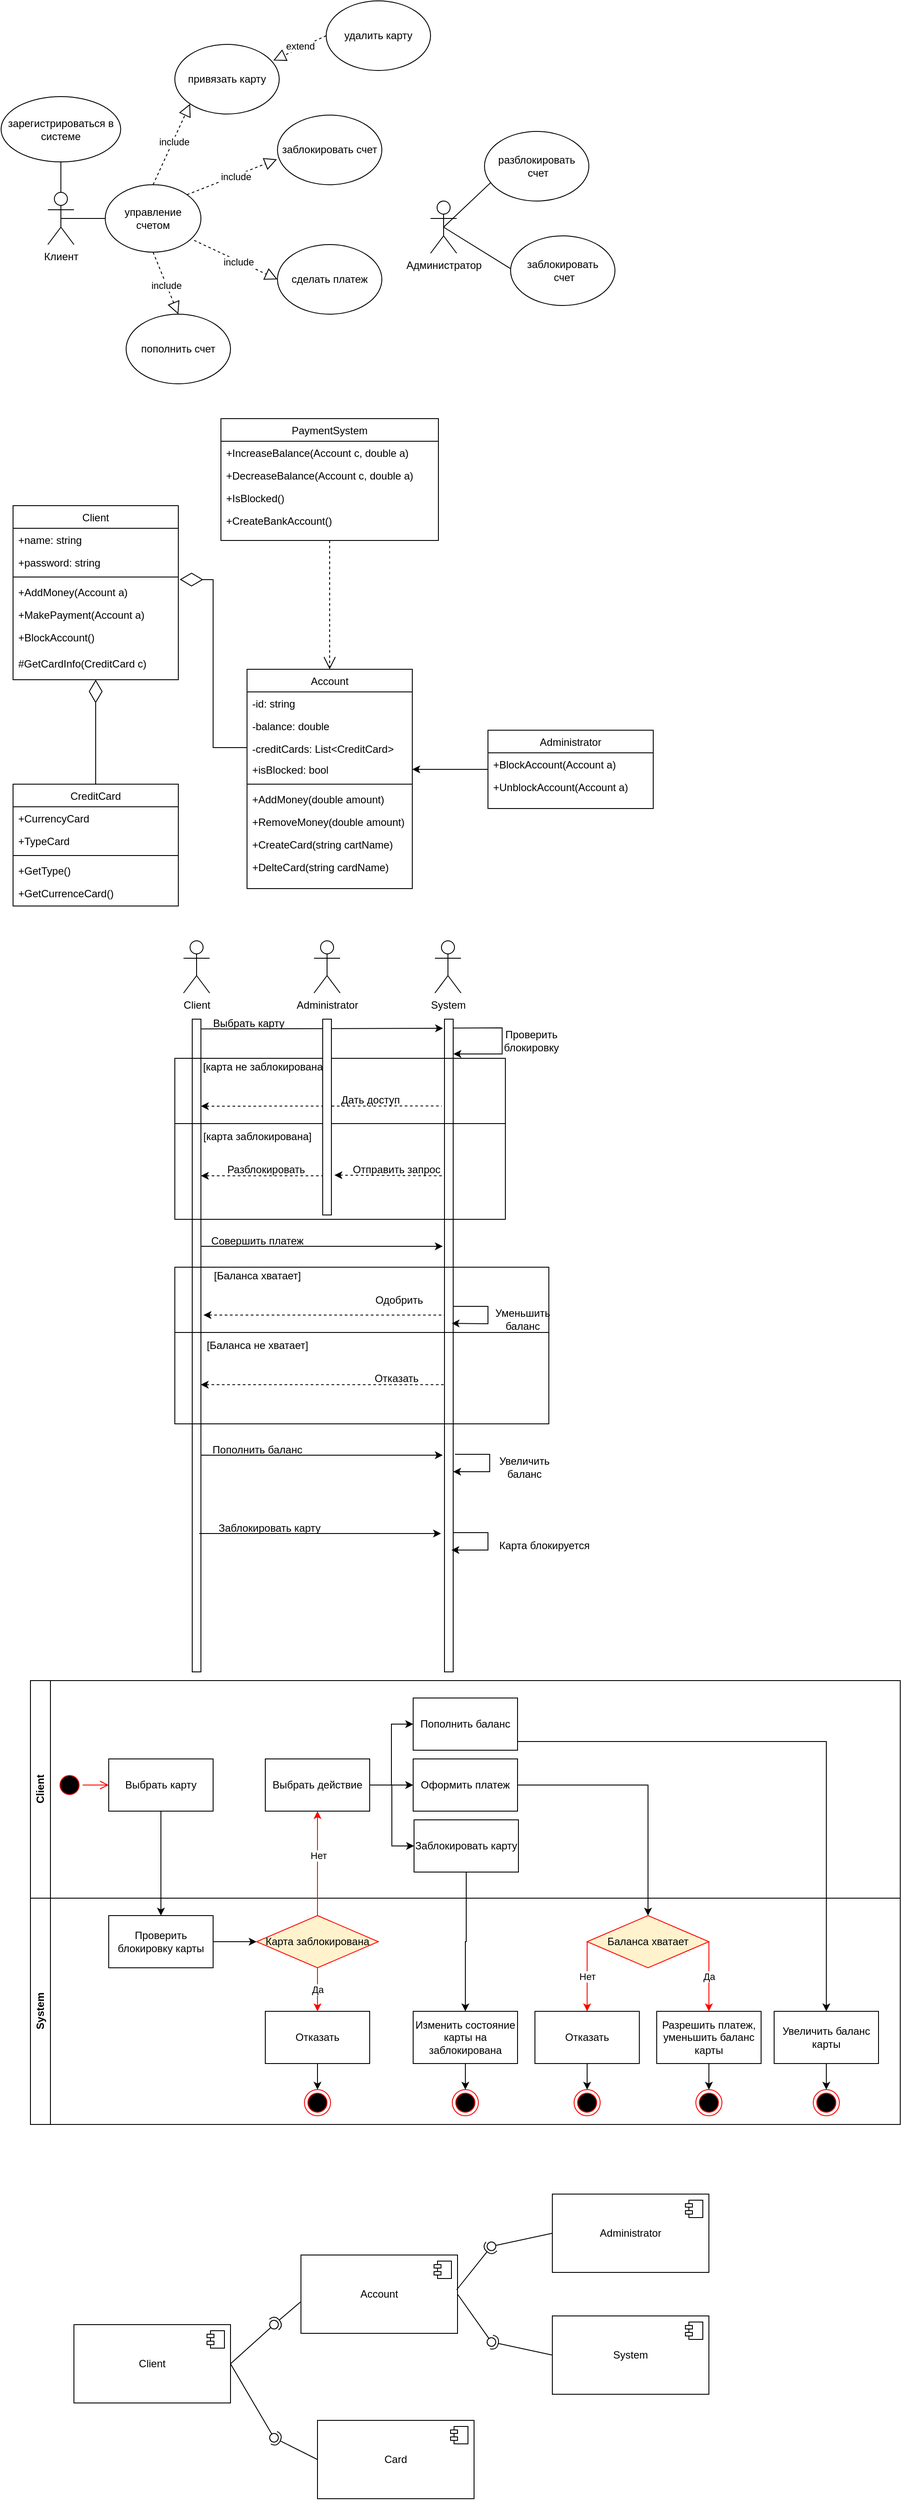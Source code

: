 <mxfile version="25.0.2">
  <diagram name="Страница 1" id="ABzwerI71XnaUUXjoN9Y">
    <mxGraphModel dx="1593" dy="938" grid="1" gridSize="10" guides="1" tooltips="1" connect="1" arrows="1" fold="1" page="1" pageScale="1" pageWidth="827" pageHeight="1169" math="0" shadow="0">
      <root>
        <mxCell id="0" />
        <mxCell id="1" parent="0" />
        <mxCell id="GpYa1Dm-OQPfosF5BOAB-1" value="Клиент" style="shape=umlActor;verticalLabelPosition=bottom;verticalAlign=top;html=1;outlineConnect=0;" parent="1" vertex="1">
          <mxGeometry x="90" y="250" width="30" height="60" as="geometry" />
        </mxCell>
        <mxCell id="GpYa1Dm-OQPfosF5BOAB-2" value="Администратор" style="shape=umlActor;verticalLabelPosition=bottom;verticalAlign=top;html=1;outlineConnect=0;" parent="1" vertex="1">
          <mxGeometry x="530" y="260" width="30" height="60" as="geometry" />
        </mxCell>
        <mxCell id="GpYa1Dm-OQPfosF5BOAB-3" value="" style="endArrow=none;html=1;rounded=0;exitX=0.5;exitY=0.5;exitDx=0;exitDy=0;exitPerimeter=0;" parent="1" source="GpYa1Dm-OQPfosF5BOAB-1" target="GpYa1Dm-OQPfosF5BOAB-4" edge="1">
          <mxGeometry width="50" height="50" relative="1" as="geometry">
            <mxPoint x="340" y="310" as="sourcePoint" />
            <mxPoint x="180" y="280" as="targetPoint" />
          </mxGeometry>
        </mxCell>
        <mxCell id="GpYa1Dm-OQPfosF5BOAB-4" value="управление &lt;br&gt;счетом" style="ellipse;whiteSpace=wrap;html=1;" parent="1" vertex="1">
          <mxGeometry x="156" y="241.25" width="110" height="77.5" as="geometry" />
        </mxCell>
        <mxCell id="GpYa1Dm-OQPfosF5BOAB-5" value="зарегистрироваться в системе" style="ellipse;whiteSpace=wrap;html=1;" parent="1" vertex="1">
          <mxGeometry x="36.25" y="140" width="137.5" height="75" as="geometry" />
        </mxCell>
        <mxCell id="GpYa1Dm-OQPfosF5BOAB-7" value="" style="endArrow=none;html=1;rounded=0;entryX=0.5;entryY=1;entryDx=0;entryDy=0;" parent="1" source="GpYa1Dm-OQPfosF5BOAB-1" target="GpYa1Dm-OQPfosF5BOAB-5" edge="1">
          <mxGeometry width="50" height="50" relative="1" as="geometry">
            <mxPoint x="340" y="310" as="sourcePoint" />
            <mxPoint x="390" y="260" as="targetPoint" />
          </mxGeometry>
        </mxCell>
        <mxCell id="GpYa1Dm-OQPfosF5BOAB-8" value="заблокировать счет" style="ellipse;whiteSpace=wrap;html=1;" parent="1" vertex="1">
          <mxGeometry x="354" y="161.25" width="120" height="80" as="geometry" />
        </mxCell>
        <mxCell id="GpYa1Dm-OQPfosF5BOAB-9" value="сделать платеж" style="ellipse;whiteSpace=wrap;html=1;" parent="1" vertex="1">
          <mxGeometry x="354" y="310" width="120" height="80" as="geometry" />
        </mxCell>
        <mxCell id="GpYa1Dm-OQPfosF5BOAB-10" value="пополнить счет" style="ellipse;whiteSpace=wrap;html=1;" parent="1" vertex="1">
          <mxGeometry x="180" y="390" width="120" height="80" as="geometry" />
        </mxCell>
        <mxCell id="GpYa1Dm-OQPfosF5BOAB-12" value="привязать карту" style="ellipse;whiteSpace=wrap;html=1;" parent="1" vertex="1">
          <mxGeometry x="236" y="80" width="120" height="80" as="geometry" />
        </mxCell>
        <mxCell id="GpYa1Dm-OQPfosF5BOAB-14" value="разблокировать&lt;br&gt;&amp;nbsp;счет" style="ellipse;whiteSpace=wrap;html=1;" parent="1" vertex="1">
          <mxGeometry x="592" y="180" width="120" height="80" as="geometry" />
        </mxCell>
        <mxCell id="GpYa1Dm-OQPfosF5BOAB-19" value="" style="endArrow=block;dashed=1;endFill=0;endSize=12;html=1;rounded=0;entryX=0.5;entryY=0;entryDx=0;entryDy=0;exitX=0.5;exitY=1;exitDx=0;exitDy=0;" parent="1" source="GpYa1Dm-OQPfosF5BOAB-4" target="GpYa1Dm-OQPfosF5BOAB-10" edge="1">
          <mxGeometry width="160" relative="1" as="geometry">
            <mxPoint x="150" y="430" as="sourcePoint" />
            <mxPoint x="255" y="432" as="targetPoint" />
          </mxGeometry>
        </mxCell>
        <mxCell id="GpYa1Dm-OQPfosF5BOAB-21" value="include" style="edgeLabel;html=1;align=center;verticalAlign=middle;resizable=0;points=[];" parent="GpYa1Dm-OQPfosF5BOAB-19" vertex="1" connectable="0">
          <mxGeometry x="0.067" y="-1" relative="1" as="geometry">
            <mxPoint as="offset" />
          </mxGeometry>
        </mxCell>
        <mxCell id="GpYa1Dm-OQPfosF5BOAB-22" value="" style="endArrow=block;dashed=1;endFill=0;endSize=12;html=1;rounded=0;entryX=0;entryY=1;entryDx=0;entryDy=0;exitX=0.5;exitY=0;exitDx=0;exitDy=0;" parent="1" source="GpYa1Dm-OQPfosF5BOAB-4" target="GpYa1Dm-OQPfosF5BOAB-12" edge="1">
          <mxGeometry width="160" relative="1" as="geometry">
            <mxPoint x="221" y="329" as="sourcePoint" />
            <mxPoint x="250" y="400" as="targetPoint" />
          </mxGeometry>
        </mxCell>
        <mxCell id="GpYa1Dm-OQPfosF5BOAB-23" value="include" style="edgeLabel;html=1;align=center;verticalAlign=middle;resizable=0;points=[];" parent="GpYa1Dm-OQPfosF5BOAB-22" vertex="1" connectable="0">
          <mxGeometry x="0.067" y="-1" relative="1" as="geometry">
            <mxPoint as="offset" />
          </mxGeometry>
        </mxCell>
        <mxCell id="GpYa1Dm-OQPfosF5BOAB-24" value="" style="endArrow=block;dashed=1;endFill=0;endSize=12;html=1;rounded=0;entryX=-0.005;entryY=0.635;entryDx=0;entryDy=0;exitX=1;exitY=0;exitDx=0;exitDy=0;entryPerimeter=0;" parent="1" source="GpYa1Dm-OQPfosF5BOAB-4" target="GpYa1Dm-OQPfosF5BOAB-8" edge="1">
          <mxGeometry width="160" relative="1" as="geometry">
            <mxPoint x="231" y="339" as="sourcePoint" />
            <mxPoint x="260" y="410" as="targetPoint" />
          </mxGeometry>
        </mxCell>
        <mxCell id="GpYa1Dm-OQPfosF5BOAB-25" value="include" style="edgeLabel;html=1;align=center;verticalAlign=middle;resizable=0;points=[];" parent="GpYa1Dm-OQPfosF5BOAB-24" vertex="1" connectable="0">
          <mxGeometry x="0.067" y="-1" relative="1" as="geometry">
            <mxPoint as="offset" />
          </mxGeometry>
        </mxCell>
        <mxCell id="GpYa1Dm-OQPfosF5BOAB-26" value="" style="endArrow=block;dashed=1;endFill=0;endSize=12;html=1;rounded=0;entryX=0;entryY=0.5;entryDx=0;entryDy=0;exitX=0.929;exitY=0.825;exitDx=0;exitDy=0;exitPerimeter=0;" parent="1" source="GpYa1Dm-OQPfosF5BOAB-4" target="GpYa1Dm-OQPfosF5BOAB-9" edge="1">
          <mxGeometry width="160" relative="1" as="geometry">
            <mxPoint x="241" y="349" as="sourcePoint" />
            <mxPoint x="270" y="420" as="targetPoint" />
          </mxGeometry>
        </mxCell>
        <mxCell id="GpYa1Dm-OQPfosF5BOAB-27" value="include" style="edgeLabel;html=1;align=center;verticalAlign=middle;resizable=0;points=[];" parent="GpYa1Dm-OQPfosF5BOAB-26" vertex="1" connectable="0">
          <mxGeometry x="0.067" y="-1" relative="1" as="geometry">
            <mxPoint as="offset" />
          </mxGeometry>
        </mxCell>
        <mxCell id="GpYa1Dm-OQPfosF5BOAB-34" value="" style="endArrow=none;html=1;rounded=0;entryX=0.5;entryY=0.5;entryDx=0;entryDy=0;entryPerimeter=0;exitX=0.062;exitY=0.732;exitDx=0;exitDy=0;exitPerimeter=0;" parent="1" source="GpYa1Dm-OQPfosF5BOAB-14" target="GpYa1Dm-OQPfosF5BOAB-2" edge="1">
          <mxGeometry width="50" height="50" relative="1" as="geometry">
            <mxPoint x="500" y="230" as="sourcePoint" />
            <mxPoint x="-5" y="285" as="targetPoint" />
          </mxGeometry>
        </mxCell>
        <mxCell id="GpYa1Dm-OQPfosF5BOAB-35" value="Client" style="swimlane;fontStyle=0;align=center;verticalAlign=top;childLayout=stackLayout;horizontal=1;startSize=26;horizontalStack=0;resizeParent=1;resizeLast=0;collapsible=1;marginBottom=0;rounded=0;shadow=0;strokeWidth=1;" parent="1" vertex="1">
          <mxGeometry x="50" y="610" width="190" height="200" as="geometry">
            <mxRectangle x="340" y="380" width="170" height="26" as="alternateBounds" />
          </mxGeometry>
        </mxCell>
        <mxCell id="GpYa1Dm-OQPfosF5BOAB-36" value="+name: string" style="text;align=left;verticalAlign=top;spacingLeft=4;spacingRight=4;overflow=hidden;rotatable=0;points=[[0,0.5],[1,0.5]];portConstraint=eastwest;" parent="GpYa1Dm-OQPfosF5BOAB-35" vertex="1">
          <mxGeometry y="26" width="190" height="26" as="geometry" />
        </mxCell>
        <mxCell id="GpYa1Dm-OQPfosF5BOAB-38" value="+password: string" style="text;align=left;verticalAlign=top;spacingLeft=4;spacingRight=4;overflow=hidden;rotatable=0;points=[[0,0.5],[1,0.5]];portConstraint=eastwest;" parent="GpYa1Dm-OQPfosF5BOAB-35" vertex="1">
          <mxGeometry y="52" width="190" height="26" as="geometry" />
        </mxCell>
        <mxCell id="GpYa1Dm-OQPfosF5BOAB-42" value="" style="line;html=1;strokeWidth=1;align=left;verticalAlign=middle;spacingTop=-1;spacingLeft=3;spacingRight=3;rotatable=0;labelPosition=right;points=[];portConstraint=eastwest;" parent="GpYa1Dm-OQPfosF5BOAB-35" vertex="1">
          <mxGeometry y="78" width="190" height="8" as="geometry" />
        </mxCell>
        <mxCell id="GpYa1Dm-OQPfosF5BOAB-43" value="+AddMoney(Account a)" style="text;align=left;verticalAlign=top;spacingLeft=4;spacingRight=4;overflow=hidden;rotatable=0;points=[[0,0.5],[1,0.5]];portConstraint=eastwest;" parent="GpYa1Dm-OQPfosF5BOAB-35" vertex="1">
          <mxGeometry y="86" width="190" height="26" as="geometry" />
        </mxCell>
        <mxCell id="GpYa1Dm-OQPfosF5BOAB-44" value="+MakePayment(Account a)&#xa;" style="text;align=left;verticalAlign=top;spacingLeft=4;spacingRight=4;overflow=hidden;rotatable=0;points=[[0,0.5],[1,0.5]];portConstraint=eastwest;" parent="GpYa1Dm-OQPfosF5BOAB-35" vertex="1">
          <mxGeometry y="112" width="190" height="26" as="geometry" />
        </mxCell>
        <mxCell id="GpYa1Dm-OQPfosF5BOAB-69" value="+BlockAccount()" style="text;align=left;verticalAlign=top;spacingLeft=4;spacingRight=4;overflow=hidden;rotatable=0;points=[[0,0.5],[1,0.5]];portConstraint=eastwest;" parent="GpYa1Dm-OQPfosF5BOAB-35" vertex="1">
          <mxGeometry y="138" width="190" height="30" as="geometry" />
        </mxCell>
        <mxCell id="GpYa1Dm-OQPfosF5BOAB-89" value="#GetCardInfo(CreditCard c)" style="text;align=left;verticalAlign=top;spacingLeft=4;spacingRight=4;overflow=hidden;rotatable=0;points=[[0,0.5],[1,0.5]];portConstraint=eastwest;" parent="GpYa1Dm-OQPfosF5BOAB-35" vertex="1">
          <mxGeometry y="168" width="190" height="30" as="geometry" />
        </mxCell>
        <mxCell id="GpYa1Dm-OQPfosF5BOAB-47" value="удалить карту" style="ellipse;whiteSpace=wrap;html=1;" parent="1" vertex="1">
          <mxGeometry x="410" y="30" width="120" height="80" as="geometry" />
        </mxCell>
        <mxCell id="GpYa1Dm-OQPfosF5BOAB-48" value="" style="endArrow=block;dashed=1;endFill=0;endSize=12;html=1;rounded=0;entryX=0.944;entryY=0.232;entryDx=0;entryDy=0;exitX=0;exitY=0.5;exitDx=0;exitDy=0;entryPerimeter=0;" parent="1" source="GpYa1Dm-OQPfosF5BOAB-47" target="GpYa1Dm-OQPfosF5BOAB-12" edge="1">
          <mxGeometry width="160" relative="1" as="geometry">
            <mxPoint x="356" y="110" as="sourcePoint" />
            <mxPoint x="399" y="17" as="targetPoint" />
          </mxGeometry>
        </mxCell>
        <mxCell id="GpYa1Dm-OQPfosF5BOAB-51" value="extend" style="edgeLabel;html=1;align=center;verticalAlign=middle;resizable=0;points=[];" parent="GpYa1Dm-OQPfosF5BOAB-48" vertex="1" connectable="0">
          <mxGeometry x="-0.031" y="-2" relative="1" as="geometry">
            <mxPoint as="offset" />
          </mxGeometry>
        </mxCell>
        <mxCell id="GpYa1Dm-OQPfosF5BOAB-52" value="Account" style="swimlane;fontStyle=0;align=center;verticalAlign=top;childLayout=stackLayout;horizontal=1;startSize=26;horizontalStack=0;resizeParent=1;resizeLast=0;collapsible=1;marginBottom=0;rounded=0;shadow=0;strokeWidth=1;" parent="1" vertex="1">
          <mxGeometry x="319" y="798" width="190" height="252" as="geometry">
            <mxRectangle x="340" y="380" width="170" height="26" as="alternateBounds" />
          </mxGeometry>
        </mxCell>
        <mxCell id="GpYa1Dm-OQPfosF5BOAB-53" value="-id: string" style="text;align=left;verticalAlign=top;spacingLeft=4;spacingRight=4;overflow=hidden;rotatable=0;points=[[0,0.5],[1,0.5]];portConstraint=eastwest;" parent="GpYa1Dm-OQPfosF5BOAB-52" vertex="1">
          <mxGeometry y="26" width="190" height="26" as="geometry" />
        </mxCell>
        <mxCell id="GpYa1Dm-OQPfosF5BOAB-54" value="-balance: double" style="text;align=left;verticalAlign=top;spacingLeft=4;spacingRight=4;overflow=hidden;rotatable=0;points=[[0,0.5],[1,0.5]];portConstraint=eastwest;" parent="GpYa1Dm-OQPfosF5BOAB-52" vertex="1">
          <mxGeometry y="52" width="190" height="26" as="geometry" />
        </mxCell>
        <mxCell id="GpYa1Dm-OQPfosF5BOAB-55" value="-creditCards: List&lt;CreditCard&gt;" style="text;align=left;verticalAlign=top;spacingLeft=4;spacingRight=4;overflow=hidden;rotatable=0;points=[[0,0.5],[1,0.5]];portConstraint=eastwest;" parent="GpYa1Dm-OQPfosF5BOAB-52" vertex="1">
          <mxGeometry y="78" width="190" height="24" as="geometry" />
        </mxCell>
        <mxCell id="GpYa1Dm-OQPfosF5BOAB-59" value="+isBlocked: bool" style="text;align=left;verticalAlign=top;spacingLeft=4;spacingRight=4;overflow=hidden;rotatable=0;points=[[0,0.5],[1,0.5]];portConstraint=eastwest;" parent="GpYa1Dm-OQPfosF5BOAB-52" vertex="1">
          <mxGeometry y="102" width="190" height="26" as="geometry" />
        </mxCell>
        <mxCell id="GpYa1Dm-OQPfosF5BOAB-57" value="" style="line;html=1;strokeWidth=1;align=left;verticalAlign=middle;spacingTop=-1;spacingLeft=3;spacingRight=3;rotatable=0;labelPosition=right;points=[];portConstraint=eastwest;" parent="GpYa1Dm-OQPfosF5BOAB-52" vertex="1">
          <mxGeometry y="128" width="190" height="8" as="geometry" />
        </mxCell>
        <mxCell id="GpYa1Dm-OQPfosF5BOAB-58" value="+AddMoney(double amount)" style="text;align=left;verticalAlign=top;spacingLeft=4;spacingRight=4;overflow=hidden;rotatable=0;points=[[0,0.5],[1,0.5]];portConstraint=eastwest;" parent="GpYa1Dm-OQPfosF5BOAB-52" vertex="1">
          <mxGeometry y="136" width="190" height="26" as="geometry" />
        </mxCell>
        <mxCell id="GpYa1Dm-OQPfosF5BOAB-101" value="+RemoveMoney(double amount)" style="text;align=left;verticalAlign=top;spacingLeft=4;spacingRight=4;overflow=hidden;rotatable=0;points=[[0,0.5],[1,0.5]];portConstraint=eastwest;" parent="GpYa1Dm-OQPfosF5BOAB-52" vertex="1">
          <mxGeometry y="162" width="190" height="26" as="geometry" />
        </mxCell>
        <mxCell id="3voVqTUHtJLVgKy1F_DA-4" value="+CreateCard(string cartName)" style="text;align=left;verticalAlign=top;spacingLeft=4;spacingRight=4;overflow=hidden;rotatable=0;points=[[0,0.5],[1,0.5]];portConstraint=eastwest;" parent="GpYa1Dm-OQPfosF5BOAB-52" vertex="1">
          <mxGeometry y="188" width="190" height="26" as="geometry" />
        </mxCell>
        <mxCell id="3voVqTUHtJLVgKy1F_DA-7" value="+DelteCard(string cardName)" style="text;align=left;verticalAlign=top;spacingLeft=4;spacingRight=4;overflow=hidden;rotatable=0;points=[[0,0.5],[1,0.5]];portConstraint=eastwest;" parent="GpYa1Dm-OQPfosF5BOAB-52" vertex="1">
          <mxGeometry y="214" width="190" height="26" as="geometry" />
        </mxCell>
        <mxCell id="GpYa1Dm-OQPfosF5BOAB-100" value="" style="edgeStyle=orthogonalEdgeStyle;rounded=0;orthogonalLoop=1;jettySize=auto;html=1;entryX=1;entryY=0.5;entryDx=0;entryDy=0;" parent="1" source="GpYa1Dm-OQPfosF5BOAB-61" target="GpYa1Dm-OQPfosF5BOAB-59" edge="1">
          <mxGeometry relative="1" as="geometry">
            <mxPoint x="415" y="775.0" as="targetPoint" />
          </mxGeometry>
        </mxCell>
        <mxCell id="GpYa1Dm-OQPfosF5BOAB-61" value="Administrator" style="swimlane;fontStyle=0;align=center;verticalAlign=top;childLayout=stackLayout;horizontal=1;startSize=26;horizontalStack=0;resizeParent=1;resizeLast=0;collapsible=1;marginBottom=0;rounded=0;shadow=0;strokeWidth=1;" parent="1" vertex="1">
          <mxGeometry x="596" y="868" width="190" height="90" as="geometry">
            <mxRectangle x="340" y="380" width="170" height="26" as="alternateBounds" />
          </mxGeometry>
        </mxCell>
        <mxCell id="GpYa1Dm-OQPfosF5BOAB-62" value="+BlockAccount(Account a)" style="text;align=left;verticalAlign=top;spacingLeft=4;spacingRight=4;overflow=hidden;rotatable=0;points=[[0,0.5],[1,0.5]];portConstraint=eastwest;" parent="GpYa1Dm-OQPfosF5BOAB-61" vertex="1">
          <mxGeometry y="26" width="190" height="26" as="geometry" />
        </mxCell>
        <mxCell id="GpYa1Dm-OQPfosF5BOAB-68" value="+UnblockAccount(Account a)" style="text;align=left;verticalAlign=top;spacingLeft=4;spacingRight=4;overflow=hidden;rotatable=0;points=[[0,0.5],[1,0.5]];portConstraint=eastwest;" parent="GpYa1Dm-OQPfosF5BOAB-61" vertex="1">
          <mxGeometry y="52" width="190" height="26" as="geometry" />
        </mxCell>
        <mxCell id="GpYa1Dm-OQPfosF5BOAB-79" value="CreditCard" style="swimlane;fontStyle=0;align=center;verticalAlign=top;childLayout=stackLayout;horizontal=1;startSize=26;horizontalStack=0;resizeParent=1;resizeLast=0;collapsible=1;marginBottom=0;rounded=0;shadow=0;strokeWidth=1;" parent="1" vertex="1">
          <mxGeometry x="50" y="930" width="190" height="140" as="geometry">
            <mxRectangle x="340" y="380" width="170" height="26" as="alternateBounds" />
          </mxGeometry>
        </mxCell>
        <mxCell id="GpYa1Dm-OQPfosF5BOAB-80" value="+CurrencyCard" style="text;align=left;verticalAlign=top;spacingLeft=4;spacingRight=4;overflow=hidden;rotatable=0;points=[[0,0.5],[1,0.5]];portConstraint=eastwest;" parent="GpYa1Dm-OQPfosF5BOAB-79" vertex="1">
          <mxGeometry y="26" width="190" height="26" as="geometry" />
        </mxCell>
        <mxCell id="GpYa1Dm-OQPfosF5BOAB-81" value="+TypeCard" style="text;align=left;verticalAlign=top;spacingLeft=4;spacingRight=4;overflow=hidden;rotatable=0;points=[[0,0.5],[1,0.5]];portConstraint=eastwest;" parent="GpYa1Dm-OQPfosF5BOAB-79" vertex="1">
          <mxGeometry y="52" width="190" height="26" as="geometry" />
        </mxCell>
        <mxCell id="3voVqTUHtJLVgKy1F_DA-3" value="" style="line;html=1;strokeWidth=1;align=left;verticalAlign=middle;spacingTop=-1;spacingLeft=3;spacingRight=3;rotatable=0;labelPosition=right;points=[];portConstraint=eastwest;" parent="GpYa1Dm-OQPfosF5BOAB-79" vertex="1">
          <mxGeometry y="78" width="190" height="8" as="geometry" />
        </mxCell>
        <mxCell id="GpYa1Dm-OQPfosF5BOAB-45" value="+GetType()" style="text;align=left;verticalAlign=top;spacingLeft=4;spacingRight=4;overflow=hidden;rotatable=0;points=[[0,0.5],[1,0.5]];portConstraint=eastwest;" parent="GpYa1Dm-OQPfosF5BOAB-79" vertex="1">
          <mxGeometry y="86" width="190" height="26" as="geometry" />
        </mxCell>
        <mxCell id="3voVqTUHtJLVgKy1F_DA-2" value="+GetCurrenceCard()" style="text;align=left;verticalAlign=top;spacingLeft=4;spacingRight=4;overflow=hidden;rotatable=0;points=[[0,0.5],[1,0.5]];portConstraint=eastwest;" parent="GpYa1Dm-OQPfosF5BOAB-79" vertex="1">
          <mxGeometry y="112" width="190" height="26" as="geometry" />
        </mxCell>
        <mxCell id="GpYa1Dm-OQPfosF5BOAB-90" value="PaymentSystem" style="swimlane;fontStyle=0;align=center;verticalAlign=top;childLayout=stackLayout;horizontal=1;startSize=26;horizontalStack=0;resizeParent=1;resizeLast=0;collapsible=1;marginBottom=0;rounded=0;shadow=0;strokeWidth=1;" parent="1" vertex="1">
          <mxGeometry x="289" y="510" width="250" height="140" as="geometry">
            <mxRectangle x="340" y="380" width="170" height="26" as="alternateBounds" />
          </mxGeometry>
        </mxCell>
        <mxCell id="GpYa1Dm-OQPfosF5BOAB-91" value="+IncreaseBalance(Account c, double a)" style="text;align=left;verticalAlign=top;spacingLeft=4;spacingRight=4;overflow=hidden;rotatable=0;points=[[0,0.5],[1,0.5]];portConstraint=eastwest;" parent="GpYa1Dm-OQPfosF5BOAB-90" vertex="1">
          <mxGeometry y="26" width="250" height="26" as="geometry" />
        </mxCell>
        <mxCell id="GpYa1Dm-OQPfosF5BOAB-92" value="+DecreaseBalance(Account c, double a)" style="text;align=left;verticalAlign=top;spacingLeft=4;spacingRight=4;overflow=hidden;rotatable=0;points=[[0,0.5],[1,0.5]];portConstraint=eastwest;" parent="GpYa1Dm-OQPfosF5BOAB-90" vertex="1">
          <mxGeometry y="52" width="250" height="26" as="geometry" />
        </mxCell>
        <mxCell id="GpYa1Dm-OQPfosF5BOAB-93" value="+IsBlocked()" style="text;align=left;verticalAlign=top;spacingLeft=4;spacingRight=4;overflow=hidden;rotatable=0;points=[[0,0.5],[1,0.5]];portConstraint=eastwest;" parent="GpYa1Dm-OQPfosF5BOAB-90" vertex="1">
          <mxGeometry y="78" width="250" height="26" as="geometry" />
        </mxCell>
        <mxCell id="3voVqTUHtJLVgKy1F_DA-5" value="+CreateBankAccount()" style="text;align=left;verticalAlign=top;spacingLeft=4;spacingRight=4;overflow=hidden;rotatable=0;points=[[0,0.5],[1,0.5]];portConstraint=eastwest;" parent="GpYa1Dm-OQPfosF5BOAB-90" vertex="1">
          <mxGeometry y="104" width="250" height="26" as="geometry" />
        </mxCell>
        <mxCell id="GpYa1Dm-OQPfosF5BOAB-95" value="" style="endArrow=diamondThin;endFill=0;endSize=24;html=1;rounded=0;exitX=0.5;exitY=0;exitDx=0;exitDy=0;entryX=0.5;entryY=1;entryDx=0;entryDy=0;" parent="1" source="GpYa1Dm-OQPfosF5BOAB-79" target="GpYa1Dm-OQPfosF5BOAB-35" edge="1">
          <mxGeometry width="160" relative="1" as="geometry">
            <mxPoint x="450" y="850" as="sourcePoint" />
            <mxPoint x="610" y="850" as="targetPoint" />
          </mxGeometry>
        </mxCell>
        <mxCell id="GpYa1Dm-OQPfosF5BOAB-105" value="" style="endArrow=open;endSize=12;dashed=1;html=1;rounded=0;exitX=0.5;exitY=1;exitDx=0;exitDy=0;entryX=0.5;entryY=0;entryDx=0;entryDy=0;" parent="1" source="GpYa1Dm-OQPfosF5BOAB-90" target="GpYa1Dm-OQPfosF5BOAB-52" edge="1">
          <mxGeometry width="160" relative="1" as="geometry">
            <mxPoint x="310" y="800" as="sourcePoint" />
            <mxPoint x="470" y="800" as="targetPoint" />
          </mxGeometry>
        </mxCell>
        <mxCell id="GpYa1Dm-OQPfosF5BOAB-107" value="" style="swimlane;whiteSpace=wrap;html=1;swimlaneLine=1;strokeWidth=1;startSize=75;fillColor=none;" parent="1" vertex="1">
          <mxGeometry x="236" y="1485" width="430" height="180" as="geometry" />
        </mxCell>
        <mxCell id="GpYa1Dm-OQPfosF5BOAB-108" value="[Баланса хватает]" style="text;html=1;strokeColor=none;fillColor=none;align=center;verticalAlign=middle;whiteSpace=wrap;rounded=0;" parent="GpYa1Dm-OQPfosF5BOAB-107" vertex="1">
          <mxGeometry x="20" width="150" height="20" as="geometry" />
        </mxCell>
        <mxCell id="GpYa1Dm-OQPfosF5BOAB-109" value="Одобрить" style="text;html=1;strokeColor=none;fillColor=none;align=center;verticalAlign=middle;whiteSpace=wrap;rounded=0;" parent="GpYa1Dm-OQPfosF5BOAB-107" vertex="1">
          <mxGeometry x="158" y="30" width="200" height="15" as="geometry" />
        </mxCell>
        <mxCell id="GpYa1Dm-OQPfosF5BOAB-110" value="[Баланса не хватает]" style="text;html=1;strokeColor=none;fillColor=none;align=center;verticalAlign=middle;whiteSpace=wrap;rounded=0;" parent="GpYa1Dm-OQPfosF5BOAB-107" vertex="1">
          <mxGeometry x="20" y="80" width="150" height="20" as="geometry" />
        </mxCell>
        <mxCell id="GpYa1Dm-OQPfosF5BOAB-111" value="Отказать" style="text;html=1;strokeColor=none;fillColor=none;align=center;verticalAlign=middle;whiteSpace=wrap;rounded=0;" parent="GpYa1Dm-OQPfosF5BOAB-107" vertex="1">
          <mxGeometry x="200" y="125" width="110" height="5" as="geometry" />
        </mxCell>
        <mxCell id="GpYa1Dm-OQPfosF5BOAB-112" value="" style="endArrow=none;html=1;entryX=-0.133;entryY=0.37;entryDx=0;entryDy=0;entryPerimeter=0;dashed=1;rounded=0;strokeColor=default;startArrow=classic;startFill=1;exitX=0.981;exitY=0.56;exitDx=0;exitDy=0;exitPerimeter=0;" parent="GpYa1Dm-OQPfosF5BOAB-107" source="GpYa1Dm-OQPfosF5BOAB-118" edge="1">
          <mxGeometry width="50" height="50" relative="1" as="geometry">
            <mxPoint x="210" y="255" as="sourcePoint" />
            <mxPoint x="309" y="135" as="targetPoint" />
          </mxGeometry>
        </mxCell>
        <mxCell id="GpYa1Dm-OQPfosF5BOAB-113" value="" style="endArrow=none;html=1;entryX=-0.306;entryY=0.133;entryDx=0;entryDy=0;entryPerimeter=0;dashed=1;rounded=0;strokeColor=default;startArrow=classic;startFill=1;" parent="GpYa1Dm-OQPfosF5BOAB-107" edge="1">
          <mxGeometry width="50" height="50" relative="1" as="geometry">
            <mxPoint x="33" y="55" as="sourcePoint" />
            <mxPoint x="310" y="55" as="targetPoint" />
          </mxGeometry>
        </mxCell>
        <mxCell id="GpYa1Dm-OQPfosF5BOAB-114" value="Уменьшить баланс" style="text;html=1;strokeColor=none;fillColor=none;align=center;verticalAlign=middle;whiteSpace=wrap;rounded=0;" parent="GpYa1Dm-OQPfosF5BOAB-107" vertex="1">
          <mxGeometry x="370" y="45" width="60" height="30" as="geometry" />
        </mxCell>
        <mxCell id="GpYa1Dm-OQPfosF5BOAB-118" value="" style="rounded=0;whiteSpace=wrap;html=1;fillColor=none;" parent="1" vertex="1">
          <mxGeometry x="256" y="1200" width="10" height="750" as="geometry" />
        </mxCell>
        <mxCell id="GpYa1Dm-OQPfosF5BOAB-119" value="" style="swimlane;whiteSpace=wrap;html=1;swimlaneLine=1;strokeWidth=1;startSize=75;fillColor=none;" parent="1" vertex="1">
          <mxGeometry x="236" y="1245" width="380" height="185" as="geometry" />
        </mxCell>
        <mxCell id="GpYa1Dm-OQPfosF5BOAB-120" value="[карта не заблокирована]" style="text;html=1;strokeColor=none;fillColor=none;align=center;verticalAlign=middle;whiteSpace=wrap;rounded=0;" parent="GpYa1Dm-OQPfosF5BOAB-119" vertex="1">
          <mxGeometry x="28" width="150" height="20" as="geometry" />
        </mxCell>
        <mxCell id="GpYa1Dm-OQPfosF5BOAB-121" value="Дать доступ" style="text;html=1;strokeColor=none;fillColor=none;align=center;verticalAlign=middle;whiteSpace=wrap;rounded=0;" parent="GpYa1Dm-OQPfosF5BOAB-119" vertex="1">
          <mxGeometry x="180" y="45" width="90" height="5" as="geometry" />
        </mxCell>
        <mxCell id="GpYa1Dm-OQPfosF5BOAB-122" value="[карта заблокирована]" style="text;html=1;strokeColor=none;fillColor=none;align=center;verticalAlign=middle;whiteSpace=wrap;rounded=0;" parent="GpYa1Dm-OQPfosF5BOAB-119" vertex="1">
          <mxGeometry x="20" y="80" width="150" height="20" as="geometry" />
        </mxCell>
        <mxCell id="GpYa1Dm-OQPfosF5BOAB-123" value="Отправить запрос" style="text;html=1;strokeColor=none;fillColor=none;align=center;verticalAlign=middle;whiteSpace=wrap;rounded=0;" parent="GpYa1Dm-OQPfosF5BOAB-119" vertex="1">
          <mxGeometry x="200" y="125" width="110" height="5" as="geometry" />
        </mxCell>
        <mxCell id="GpYa1Dm-OQPfosF5BOAB-124" value="" style="endArrow=none;html=1;entryX=-0.133;entryY=0.37;entryDx=0;entryDy=0;entryPerimeter=0;dashed=1;rounded=0;strokeColor=default;startArrow=classic;startFill=1;exitX=1.351;exitY=0.239;exitDx=0;exitDy=0;exitPerimeter=0;" parent="GpYa1Dm-OQPfosF5BOAB-119" edge="1">
          <mxGeometry width="50" height="50" relative="1" as="geometry">
            <mxPoint x="183.51" y="134.25" as="sourcePoint" />
            <mxPoint x="309" y="135" as="targetPoint" />
          </mxGeometry>
        </mxCell>
        <mxCell id="GpYa1Dm-OQPfosF5BOAB-125" value="" style="endArrow=none;html=1;entryX=-0.133;entryY=0.37;entryDx=0;entryDy=0;entryPerimeter=0;dashed=1;rounded=0;strokeColor=default;startArrow=classic;startFill=1;" parent="GpYa1Dm-OQPfosF5BOAB-119" edge="1">
          <mxGeometry width="50" height="50" relative="1" as="geometry">
            <mxPoint x="30" y="135" as="sourcePoint" />
            <mxPoint x="170" y="135" as="targetPoint" />
          </mxGeometry>
        </mxCell>
        <mxCell id="GpYa1Dm-OQPfosF5BOAB-126" value="Разблокировать" style="text;html=1;strokeColor=none;fillColor=none;align=center;verticalAlign=middle;whiteSpace=wrap;rounded=0;" parent="GpYa1Dm-OQPfosF5BOAB-119" vertex="1">
          <mxGeometry x="50" y="125" width="110" height="5" as="geometry" />
        </mxCell>
        <mxCell id="GpYa1Dm-OQPfosF5BOAB-127" value="" style="endArrow=classic;html=1;rounded=0;exitX=1.037;exitY=0.015;exitDx=0;exitDy=0;exitPerimeter=0;entryX=-0.169;entryY=0.014;entryDx=0;entryDy=0;entryPerimeter=0;" parent="1" source="GpYa1Dm-OQPfosF5BOAB-118" target="GpYa1Dm-OQPfosF5BOAB-129" edge="1">
          <mxGeometry width="50" height="50" relative="1" as="geometry">
            <mxPoint x="386" y="1290" as="sourcePoint" />
            <mxPoint x="526" y="1220" as="targetPoint" />
          </mxGeometry>
        </mxCell>
        <mxCell id="GpYa1Dm-OQPfosF5BOAB-129" value="" style="rounded=0;whiteSpace=wrap;html=1;fillColor=none;" parent="1" vertex="1">
          <mxGeometry x="546" y="1200" width="10" height="750" as="geometry" />
        </mxCell>
        <mxCell id="GpYa1Dm-OQPfosF5BOAB-130" value="Выбрать карту" style="text;html=1;strokeColor=none;fillColor=none;align=center;verticalAlign=middle;whiteSpace=wrap;rounded=0;" parent="1" vertex="1">
          <mxGeometry x="276" y="1200" width="90" height="10" as="geometry" />
        </mxCell>
        <mxCell id="GpYa1Dm-OQPfosF5BOAB-131" value="" style="endArrow=classic;html=1;rounded=0;exitX=1.369;exitY=0.038;exitDx=0;exitDy=0;exitPerimeter=0;" parent="1" edge="1">
          <mxGeometry width="50" height="50" relative="1" as="geometry">
            <mxPoint x="556" y="1210.26" as="sourcePoint" />
            <mxPoint x="556.31" y="1240" as="targetPoint" />
            <Array as="points">
              <mxPoint x="612.31" y="1210" />
              <mxPoint x="612.31" y="1240" />
            </Array>
          </mxGeometry>
        </mxCell>
        <mxCell id="GpYa1Dm-OQPfosF5BOAB-132" value="Проверить блокировку" style="text;html=1;strokeColor=none;fillColor=none;align=center;verticalAlign=middle;whiteSpace=wrap;rounded=0;" parent="1" vertex="1">
          <mxGeometry x="616" y="1210" width="60" height="30" as="geometry" />
        </mxCell>
        <mxCell id="GpYa1Dm-OQPfosF5BOAB-133" value="" style="endArrow=none;html=1;entryX=-0.306;entryY=0.133;entryDx=0;entryDy=0;entryPerimeter=0;dashed=1;rounded=0;strokeColor=default;startArrow=classic;startFill=1;" parent="1" target="GpYa1Dm-OQPfosF5BOAB-129" edge="1">
          <mxGeometry width="50" height="50" relative="1" as="geometry">
            <mxPoint x="266" y="1300" as="sourcePoint" />
            <mxPoint x="446" y="1290" as="targetPoint" />
          </mxGeometry>
        </mxCell>
        <mxCell id="GpYa1Dm-OQPfosF5BOAB-134" value="" style="endArrow=classic;html=1;rounded=0;exitX=1.037;exitY=0.015;exitDx=0;exitDy=0;exitPerimeter=0;entryX=-0.169;entryY=0.014;entryDx=0;entryDy=0;entryPerimeter=0;" parent="1" edge="1">
          <mxGeometry width="50" height="50" relative="1" as="geometry">
            <mxPoint x="266" y="1461" as="sourcePoint" />
            <mxPoint x="544" y="1461" as="targetPoint" />
          </mxGeometry>
        </mxCell>
        <mxCell id="GpYa1Dm-OQPfosF5BOAB-135" value="Совершить платеж" style="text;html=1;strokeColor=none;fillColor=none;align=center;verticalAlign=middle;whiteSpace=wrap;rounded=0;" parent="1" vertex="1">
          <mxGeometry x="276" y="1450" width="110" height="10" as="geometry" />
        </mxCell>
        <mxCell id="GpYa1Dm-OQPfosF5BOAB-136" value="" style="endArrow=classic;html=1;rounded=0;exitX=1.037;exitY=0.015;exitDx=0;exitDy=0;exitPerimeter=0;entryX=-0.169;entryY=0.014;entryDx=0;entryDy=0;entryPerimeter=0;" parent="1" edge="1">
          <mxGeometry width="50" height="50" relative="1" as="geometry">
            <mxPoint x="266" y="1701" as="sourcePoint" />
            <mxPoint x="544" y="1701" as="targetPoint" />
          </mxGeometry>
        </mxCell>
        <mxCell id="GpYa1Dm-OQPfosF5BOAB-137" value="Пополнить баланс" style="text;html=1;strokeColor=none;fillColor=none;align=center;verticalAlign=middle;whiteSpace=wrap;rounded=0;" parent="1" vertex="1">
          <mxGeometry x="276" y="1690" width="110" height="10" as="geometry" />
        </mxCell>
        <mxCell id="GpYa1Dm-OQPfosF5BOAB-138" value="" style="endArrow=classic;html=1;rounded=0;entryX=0.827;entryY=0.466;entryDx=0;entryDy=0;entryPerimeter=0;" parent="1" target="GpYa1Dm-OQPfosF5BOAB-129" edge="1">
          <mxGeometry width="50" height="50" relative="1" as="geometry">
            <mxPoint x="556" y="1530" as="sourcePoint" />
            <mxPoint x="606" y="1480" as="targetPoint" />
            <Array as="points">
              <mxPoint x="596" y="1530" />
              <mxPoint x="596" y="1550" />
            </Array>
          </mxGeometry>
        </mxCell>
        <mxCell id="GpYa1Dm-OQPfosF5BOAB-139" value="Увеличить баланс" style="text;html=1;strokeColor=none;fillColor=none;align=center;verticalAlign=middle;whiteSpace=wrap;rounded=0;" parent="1" vertex="1">
          <mxGeometry x="608" y="1700" width="60" height="30" as="geometry" />
        </mxCell>
        <mxCell id="GpYa1Dm-OQPfosF5BOAB-140" value="" style="endArrow=classic;html=1;rounded=0;entryX=0.827;entryY=0.466;entryDx=0;entryDy=0;entryPerimeter=0;" parent="1" edge="1">
          <mxGeometry width="50" height="50" relative="1" as="geometry">
            <mxPoint x="558" y="1700" as="sourcePoint" />
            <mxPoint x="556" y="1720" as="targetPoint" />
            <Array as="points">
              <mxPoint x="598" y="1700" />
              <mxPoint x="598" y="1720" />
            </Array>
          </mxGeometry>
        </mxCell>
        <mxCell id="GpYa1Dm-OQPfosF5BOAB-141" value="" style="endArrow=classic;html=1;rounded=0;exitX=1.037;exitY=0.015;exitDx=0;exitDy=0;exitPerimeter=0;entryX=-0.169;entryY=0.014;entryDx=0;entryDy=0;entryPerimeter=0;" parent="1" edge="1">
          <mxGeometry width="50" height="50" relative="1" as="geometry">
            <mxPoint x="264" y="1791" as="sourcePoint" />
            <mxPoint x="542" y="1791" as="targetPoint" />
          </mxGeometry>
        </mxCell>
        <mxCell id="GpYa1Dm-OQPfosF5BOAB-142" value="Заблокировать карту" style="text;html=1;strokeColor=none;fillColor=none;align=center;verticalAlign=middle;whiteSpace=wrap;rounded=0;" parent="1" vertex="1">
          <mxGeometry x="274" y="1780" width="142" height="10" as="geometry" />
        </mxCell>
        <mxCell id="GpYa1Dm-OQPfosF5BOAB-143" value="Карта блокируется" style="text;html=1;strokeColor=none;fillColor=none;align=center;verticalAlign=middle;whiteSpace=wrap;rounded=0;" parent="1" vertex="1">
          <mxGeometry x="606" y="1790" width="110" height="30" as="geometry" />
        </mxCell>
        <mxCell id="GpYa1Dm-OQPfosF5BOAB-144" value="" style="endArrow=classic;html=1;rounded=0;entryX=0.827;entryY=0.466;entryDx=0;entryDy=0;entryPerimeter=0;" parent="1" edge="1">
          <mxGeometry width="50" height="50" relative="1" as="geometry">
            <mxPoint x="556" y="1790" as="sourcePoint" />
            <mxPoint x="554" y="1810" as="targetPoint" />
            <Array as="points">
              <mxPoint x="596" y="1790" />
              <mxPoint x="596" y="1810" />
            </Array>
          </mxGeometry>
        </mxCell>
        <mxCell id="utIurdU0B9Fx6IXRrtU6-1" value="&lt;div&gt;Client&lt;/div&gt;" style="swimlane;horizontal=0;whiteSpace=wrap;html=1;" parent="1" vertex="1">
          <mxGeometry x="70" y="1960" width="1000" height="250" as="geometry" />
        </mxCell>
        <mxCell id="utIurdU0B9Fx6IXRrtU6-4" value="Выбрать карту" style="rounded=0;whiteSpace=wrap;html=1;" parent="utIurdU0B9Fx6IXRrtU6-1" vertex="1">
          <mxGeometry x="90" y="90" width="120" height="60" as="geometry" />
        </mxCell>
        <mxCell id="utIurdU0B9Fx6IXRrtU6-7" style="edgeStyle=orthogonalEdgeStyle;rounded=0;orthogonalLoop=1;jettySize=auto;html=1;entryX=0;entryY=0.5;entryDx=0;entryDy=0;" parent="utIurdU0B9Fx6IXRrtU6-1" source="utIurdU0B9Fx6IXRrtU6-10" target="utIurdU0B9Fx6IXRrtU6-12" edge="1">
          <mxGeometry relative="1" as="geometry" />
        </mxCell>
        <mxCell id="utIurdU0B9Fx6IXRrtU6-8" style="edgeStyle=orthogonalEdgeStyle;rounded=0;orthogonalLoop=1;jettySize=auto;html=1;entryX=0;entryY=0.5;entryDx=0;entryDy=0;" parent="utIurdU0B9Fx6IXRrtU6-1" source="utIurdU0B9Fx6IXRrtU6-10" target="utIurdU0B9Fx6IXRrtU6-13" edge="1">
          <mxGeometry relative="1" as="geometry" />
        </mxCell>
        <mxCell id="utIurdU0B9Fx6IXRrtU6-9" style="edgeStyle=orthogonalEdgeStyle;rounded=0;orthogonalLoop=1;jettySize=auto;html=1;entryX=0;entryY=0.5;entryDx=0;entryDy=0;" parent="utIurdU0B9Fx6IXRrtU6-1" source="utIurdU0B9Fx6IXRrtU6-10" target="utIurdU0B9Fx6IXRrtU6-14" edge="1">
          <mxGeometry relative="1" as="geometry" />
        </mxCell>
        <mxCell id="utIurdU0B9Fx6IXRrtU6-10" value="Выбрать действие" style="rounded=0;whiteSpace=wrap;html=1;" parent="utIurdU0B9Fx6IXRrtU6-1" vertex="1">
          <mxGeometry x="270" y="90" width="120" height="60" as="geometry" />
        </mxCell>
        <mxCell id="utIurdU0B9Fx6IXRrtU6-12" value="Пополнить баланс" style="rounded=0;whiteSpace=wrap;html=1;" parent="utIurdU0B9Fx6IXRrtU6-1" vertex="1">
          <mxGeometry x="440" y="20" width="120" height="60" as="geometry" />
        </mxCell>
        <mxCell id="utIurdU0B9Fx6IXRrtU6-13" value="Оформить платеж" style="rounded=0;whiteSpace=wrap;html=1;" parent="utIurdU0B9Fx6IXRrtU6-1" vertex="1">
          <mxGeometry x="440" y="90" width="120" height="60" as="geometry" />
        </mxCell>
        <mxCell id="utIurdU0B9Fx6IXRrtU6-14" value="Заблокировать карту" style="rounded=0;whiteSpace=wrap;html=1;" parent="utIurdU0B9Fx6IXRrtU6-1" vertex="1">
          <mxGeometry x="441" y="160" width="120" height="60" as="geometry" />
        </mxCell>
        <mxCell id="utIurdU0B9Fx6IXRrtU6-34" value="" style="ellipse;html=1;shape=startState;fillColor=#000000;strokeColor=#ff0000;" parent="utIurdU0B9Fx6IXRrtU6-1" vertex="1">
          <mxGeometry x="30" y="105" width="30" height="30" as="geometry" />
        </mxCell>
        <mxCell id="utIurdU0B9Fx6IXRrtU6-35" value="" style="edgeStyle=orthogonalEdgeStyle;html=1;verticalAlign=bottom;endArrow=open;endSize=8;strokeColor=#ff0000;rounded=0;entryX=0;entryY=0.5;entryDx=0;entryDy=0;" parent="utIurdU0B9Fx6IXRrtU6-1" source="utIurdU0B9Fx6IXRrtU6-34" target="utIurdU0B9Fx6IXRrtU6-4" edge="1">
          <mxGeometry relative="1" as="geometry">
            <mxPoint x="55" y="220" as="targetPoint" />
          </mxGeometry>
        </mxCell>
        <mxCell id="utIurdU0B9Fx6IXRrtU6-15" value="&lt;div&gt;System&lt;/div&gt;" style="swimlane;horizontal=0;whiteSpace=wrap;html=1;startSize=23;" parent="1" vertex="1">
          <mxGeometry x="70" y="2210" width="1000" height="260" as="geometry" />
        </mxCell>
        <mxCell id="utIurdU0B9Fx6IXRrtU6-16" value="" style="edgeStyle=orthogonalEdgeStyle;rounded=0;orthogonalLoop=1;jettySize=auto;html=1;" parent="utIurdU0B9Fx6IXRrtU6-15" source="utIurdU0B9Fx6IXRrtU6-17" target="utIurdU0B9Fx6IXRrtU6-18" edge="1">
          <mxGeometry relative="1" as="geometry" />
        </mxCell>
        <mxCell id="utIurdU0B9Fx6IXRrtU6-17" value="Проверить блокировку карты" style="rounded=0;whiteSpace=wrap;html=1;" parent="utIurdU0B9Fx6IXRrtU6-15" vertex="1">
          <mxGeometry x="90" y="20" width="120" height="60" as="geometry" />
        </mxCell>
        <mxCell id="utIurdU0B9Fx6IXRrtU6-18" value="Карта заблокирована" style="rhombus;whiteSpace=wrap;html=1;fillColor=#fff2cc;strokeColor=#FF0000;" parent="utIurdU0B9Fx6IXRrtU6-15" vertex="1">
          <mxGeometry x="260" y="20" width="140" height="60" as="geometry" />
        </mxCell>
        <mxCell id="utIurdU0B9Fx6IXRrtU6-19" value="Изменить состояние карты на заблокирована" style="rounded=0;whiteSpace=wrap;html=1;" parent="utIurdU0B9Fx6IXRrtU6-15" vertex="1">
          <mxGeometry x="440" y="130" width="120" height="60" as="geometry" />
        </mxCell>
        <mxCell id="utIurdU0B9Fx6IXRrtU6-21" value="Нет" style="edgeStyle=orthogonalEdgeStyle;rounded=0;orthogonalLoop=1;jettySize=auto;html=1;entryX=0.5;entryY=0;entryDx=0;entryDy=0;exitX=0;exitY=0.5;exitDx=0;exitDy=0;fillColor=#fff2cc;strokeColor=#FF0000;" parent="utIurdU0B9Fx6IXRrtU6-15" source="utIurdU0B9Fx6IXRrtU6-22" target="utIurdU0B9Fx6IXRrtU6-24" edge="1">
          <mxGeometry relative="1" as="geometry">
            <mxPoint x="510" y="70" as="targetPoint" />
            <Array as="points">
              <mxPoint x="640" y="80" />
              <mxPoint x="640" y="80" />
            </Array>
          </mxGeometry>
        </mxCell>
        <mxCell id="utIurdU0B9Fx6IXRrtU6-22" value="Баланса хватает" style="rhombus;whiteSpace=wrap;html=1;fillColor=#fff2cc;strokeColor=#FF0000;" parent="utIurdU0B9Fx6IXRrtU6-15" vertex="1">
          <mxGeometry x="640" y="20" width="140" height="60" as="geometry" />
        </mxCell>
        <mxCell id="utIurdU0B9Fx6IXRrtU6-24" value="Отказать" style="rounded=0;whiteSpace=wrap;html=1;" parent="utIurdU0B9Fx6IXRrtU6-15" vertex="1">
          <mxGeometry x="580" y="130" width="120" height="60" as="geometry" />
        </mxCell>
        <mxCell id="utIurdU0B9Fx6IXRrtU6-6" value="Отказать" style="rounded=0;whiteSpace=wrap;html=1;" parent="utIurdU0B9Fx6IXRrtU6-15" vertex="1">
          <mxGeometry x="270" y="130" width="120" height="60" as="geometry" />
        </mxCell>
        <mxCell id="utIurdU0B9Fx6IXRrtU6-27" value="Да" style="edgeStyle=orthogonalEdgeStyle;rounded=0;orthogonalLoop=1;jettySize=auto;html=1;entryX=0.5;entryY=0;entryDx=0;entryDy=0;strokeColor=#FF0000;" parent="utIurdU0B9Fx6IXRrtU6-15" source="utIurdU0B9Fx6IXRrtU6-18" target="utIurdU0B9Fx6IXRrtU6-6" edge="1">
          <mxGeometry relative="1" as="geometry">
            <mxPoint x="330" y="110" as="targetPoint" />
          </mxGeometry>
        </mxCell>
        <mxCell id="utIurdU0B9Fx6IXRrtU6-5" value="" style="edgeStyle=orthogonalEdgeStyle;rounded=0;orthogonalLoop=1;jettySize=auto;html=1;exitX=0.5;exitY=1;exitDx=0;exitDy=0;entryX=0.5;entryY=0;entryDx=0;entryDy=0;" parent="utIurdU0B9Fx6IXRrtU6-15" source="utIurdU0B9Fx6IXRrtU6-6" target="utIurdU0B9Fx6IXRrtU6-32" edge="1">
          <mxGeometry relative="1" as="geometry">
            <mxPoint x="170" y="160" as="targetPoint" />
          </mxGeometry>
        </mxCell>
        <mxCell id="utIurdU0B9Fx6IXRrtU6-32" value="" style="ellipse;html=1;shape=endState;fillColor=#000000;strokeColor=#ff0000;" parent="utIurdU0B9Fx6IXRrtU6-15" vertex="1">
          <mxGeometry x="315" y="220" width="30" height="30" as="geometry" />
        </mxCell>
        <mxCell id="utIurdU0B9Fx6IXRrtU6-36" value="" style="ellipse;html=1;shape=endState;fillColor=#000000;strokeColor=#ff0000;" parent="utIurdU0B9Fx6IXRrtU6-15" vertex="1">
          <mxGeometry x="900" y="220" width="30" height="30" as="geometry" />
        </mxCell>
        <mxCell id="utIurdU0B9Fx6IXRrtU6-37" value="" style="ellipse;html=1;shape=endState;fillColor=#000000;strokeColor=#ff0000;" parent="utIurdU0B9Fx6IXRrtU6-15" vertex="1">
          <mxGeometry x="625" y="220" width="30" height="30" as="geometry" />
        </mxCell>
        <mxCell id="utIurdU0B9Fx6IXRrtU6-38" value="" style="ellipse;html=1;shape=endState;fillColor=#000000;strokeColor=#ff0000;" parent="utIurdU0B9Fx6IXRrtU6-15" vertex="1">
          <mxGeometry x="765" y="220" width="30" height="30" as="geometry" />
        </mxCell>
        <mxCell id="utIurdU0B9Fx6IXRrtU6-40" value="" style="edgeStyle=orthogonalEdgeStyle;rounded=0;orthogonalLoop=1;jettySize=auto;html=1;exitX=0.5;exitY=1;exitDx=0;exitDy=0;entryX=0.5;entryY=0;entryDx=0;entryDy=0;" parent="utIurdU0B9Fx6IXRrtU6-15" source="utIurdU0B9Fx6IXRrtU6-24" target="utIurdU0B9Fx6IXRrtU6-37" edge="1">
          <mxGeometry relative="1" as="geometry">
            <mxPoint x="390" y="190" as="sourcePoint" />
            <mxPoint x="390" y="220" as="targetPoint" />
            <Array as="points" />
          </mxGeometry>
        </mxCell>
        <mxCell id="utIurdU0B9Fx6IXRrtU6-23" value="Разрешить платеж, уменьшить баланс карты" style="rounded=0;whiteSpace=wrap;html=1;" parent="utIurdU0B9Fx6IXRrtU6-15" vertex="1">
          <mxGeometry x="720" y="130" width="120" height="60" as="geometry" />
        </mxCell>
        <mxCell id="utIurdU0B9Fx6IXRrtU6-20" value="Да" style="edgeStyle=orthogonalEdgeStyle;rounded=0;orthogonalLoop=1;jettySize=auto;html=1;exitX=1;exitY=0.5;exitDx=0;exitDy=0;fillColor=#fff2cc;strokeColor=#FF0000;" parent="utIurdU0B9Fx6IXRrtU6-15" source="utIurdU0B9Fx6IXRrtU6-22" target="utIurdU0B9Fx6IXRrtU6-23" edge="1">
          <mxGeometry relative="1" as="geometry">
            <Array as="points">
              <mxPoint x="780" y="80" />
              <mxPoint x="780" y="80" />
            </Array>
          </mxGeometry>
        </mxCell>
        <mxCell id="utIurdU0B9Fx6IXRrtU6-41" value="" style="edgeStyle=orthogonalEdgeStyle;rounded=0;orthogonalLoop=1;jettySize=auto;html=1;exitX=0.5;exitY=1;exitDx=0;exitDy=0;entryX=0.5;entryY=0;entryDx=0;entryDy=0;" parent="utIurdU0B9Fx6IXRrtU6-15" source="utIurdU0B9Fx6IXRrtU6-23" target="utIurdU0B9Fx6IXRrtU6-38" edge="1">
          <mxGeometry relative="1" as="geometry">
            <mxPoint x="520" y="190" as="sourcePoint" />
            <mxPoint x="520" y="220" as="targetPoint" />
            <Array as="points" />
          </mxGeometry>
        </mxCell>
        <mxCell id="utIurdU0B9Fx6IXRrtU6-25" value="Увеличить баланс карты" style="rounded=0;whiteSpace=wrap;html=1;" parent="utIurdU0B9Fx6IXRrtU6-15" vertex="1">
          <mxGeometry x="855" y="130" width="120" height="60" as="geometry" />
        </mxCell>
        <mxCell id="utIurdU0B9Fx6IXRrtU6-39" value="" style="edgeStyle=orthogonalEdgeStyle;rounded=0;orthogonalLoop=1;jettySize=auto;html=1;exitX=0.5;exitY=1;exitDx=0;exitDy=0;entryX=0.5;entryY=0;entryDx=0;entryDy=0;" parent="utIurdU0B9Fx6IXRrtU6-15" source="utIurdU0B9Fx6IXRrtU6-25" target="utIurdU0B9Fx6IXRrtU6-36" edge="1">
          <mxGeometry relative="1" as="geometry">
            <mxPoint x="227" y="170" as="sourcePoint" />
            <mxPoint x="180" y="170" as="targetPoint" />
            <Array as="points" />
          </mxGeometry>
        </mxCell>
        <mxCell id="utIurdU0B9Fx6IXRrtU6-42" value="" style="ellipse;html=1;shape=endState;fillColor=#000000;strokeColor=#ff0000;" parent="utIurdU0B9Fx6IXRrtU6-15" vertex="1">
          <mxGeometry x="485" y="220" width="30" height="30" as="geometry" />
        </mxCell>
        <mxCell id="utIurdU0B9Fx6IXRrtU6-43" value="" style="edgeStyle=orthogonalEdgeStyle;rounded=0;orthogonalLoop=1;jettySize=auto;html=1;exitX=0.5;exitY=1;exitDx=0;exitDy=0;entryX=0.5;entryY=0;entryDx=0;entryDy=0;" parent="utIurdU0B9Fx6IXRrtU6-15" source="utIurdU0B9Fx6IXRrtU6-19" target="utIurdU0B9Fx6IXRrtU6-42" edge="1">
          <mxGeometry relative="1" as="geometry">
            <mxPoint x="650" y="200" as="sourcePoint" />
            <mxPoint x="650" y="230" as="targetPoint" />
            <Array as="points" />
          </mxGeometry>
        </mxCell>
        <mxCell id="utIurdU0B9Fx6IXRrtU6-26" value="" style="edgeStyle=orthogonalEdgeStyle;rounded=0;orthogonalLoop=1;jettySize=auto;html=1;" parent="1" source="utIurdU0B9Fx6IXRrtU6-4" target="utIurdU0B9Fx6IXRrtU6-17" edge="1">
          <mxGeometry relative="1" as="geometry" />
        </mxCell>
        <mxCell id="utIurdU0B9Fx6IXRrtU6-28" style="edgeStyle=orthogonalEdgeStyle;rounded=0;orthogonalLoop=1;jettySize=auto;html=1;entryX=0.5;entryY=1;entryDx=0;entryDy=0;strokeColor=#FF0000;" parent="1" source="utIurdU0B9Fx6IXRrtU6-18" target="utIurdU0B9Fx6IXRrtU6-10" edge="1">
          <mxGeometry relative="1" as="geometry">
            <Array as="points">
              <mxPoint x="400" y="2120" />
            </Array>
          </mxGeometry>
        </mxCell>
        <mxCell id="utIurdU0B9Fx6IXRrtU6-46" value="Нет" style="edgeLabel;html=1;align=center;verticalAlign=middle;resizable=0;points=[];" parent="utIurdU0B9Fx6IXRrtU6-28" vertex="1" connectable="0">
          <mxGeometry x="0.154" y="-1" relative="1" as="geometry">
            <mxPoint as="offset" />
          </mxGeometry>
        </mxCell>
        <mxCell id="utIurdU0B9Fx6IXRrtU6-29" value="" style="edgeStyle=orthogonalEdgeStyle;rounded=0;orthogonalLoop=1;jettySize=auto;html=1;" parent="1" source="utIurdU0B9Fx6IXRrtU6-14" target="utIurdU0B9Fx6IXRrtU6-19" edge="1">
          <mxGeometry relative="1" as="geometry" />
        </mxCell>
        <mxCell id="utIurdU0B9Fx6IXRrtU6-30" style="edgeStyle=orthogonalEdgeStyle;rounded=0;orthogonalLoop=1;jettySize=auto;html=1;entryX=0.5;entryY=0;entryDx=0;entryDy=0;" parent="1" source="utIurdU0B9Fx6IXRrtU6-13" target="utIurdU0B9Fx6IXRrtU6-22" edge="1">
          <mxGeometry relative="1" as="geometry" />
        </mxCell>
        <mxCell id="utIurdU0B9Fx6IXRrtU6-31" style="edgeStyle=orthogonalEdgeStyle;rounded=0;orthogonalLoop=1;jettySize=auto;html=1;entryX=0.5;entryY=0;entryDx=0;entryDy=0;exitX=1;exitY=0.5;exitDx=0;exitDy=0;" parent="1" source="utIurdU0B9Fx6IXRrtU6-12" target="utIurdU0B9Fx6IXRrtU6-25" edge="1">
          <mxGeometry relative="1" as="geometry">
            <Array as="points">
              <mxPoint x="630" y="2030" />
              <mxPoint x="985" y="2030" />
            </Array>
          </mxGeometry>
        </mxCell>
        <mxCell id="utIurdU0B9Fx6IXRrtU6-55" value="" style="html=1;points=[[0,0,0,0,5],[0,1,0,0,-5],[1,0,0,0,5],[1,1,0,0,-5]];perimeter=orthogonalPerimeter;outlineConnect=0;targetShapes=umlLifeline;portConstraint=eastwest;newEdgeStyle={&quot;curved&quot;:0,&quot;rounded&quot;:0};" parent="1" vertex="1">
          <mxGeometry x="406" y="1200" width="10" height="225" as="geometry" />
        </mxCell>
        <mxCell id="utIurdU0B9Fx6IXRrtU6-69" value="System" style="shape=umlActor;verticalLabelPosition=bottom;verticalAlign=top;html=1;outlineConnect=0;" parent="1" vertex="1">
          <mxGeometry x="535" y="1110" width="30" height="60" as="geometry" />
        </mxCell>
        <mxCell id="utIurdU0B9Fx6IXRrtU6-70" value="Administrator&lt;br&gt;" style="shape=umlActor;verticalLabelPosition=bottom;verticalAlign=top;html=1;outlineConnect=0;" parent="1" vertex="1">
          <mxGeometry x="396" y="1110" width="30" height="60" as="geometry" />
        </mxCell>
        <mxCell id="utIurdU0B9Fx6IXRrtU6-71" value="Client" style="shape=umlActor;verticalLabelPosition=bottom;verticalAlign=top;html=1;outlineConnect=0;" parent="1" vertex="1">
          <mxGeometry x="246" y="1110" width="30" height="60" as="geometry" />
        </mxCell>
        <mxCell id="utIurdU0B9Fx6IXRrtU6-80" value="Client" style="html=1;dropTarget=0;whiteSpace=wrap;" parent="1" vertex="1">
          <mxGeometry x="120" y="2700" width="180" height="90" as="geometry" />
        </mxCell>
        <mxCell id="utIurdU0B9Fx6IXRrtU6-81" value="" style="shape=module;jettyWidth=8;jettyHeight=4;" parent="utIurdU0B9Fx6IXRrtU6-80" vertex="1">
          <mxGeometry x="1" width="20" height="20" relative="1" as="geometry">
            <mxPoint x="-27" y="7" as="offset" />
          </mxGeometry>
        </mxCell>
        <mxCell id="utIurdU0B9Fx6IXRrtU6-82" value="Card" style="html=1;dropTarget=0;whiteSpace=wrap;" parent="1" vertex="1">
          <mxGeometry x="400" y="2810" width="180" height="90" as="geometry" />
        </mxCell>
        <mxCell id="utIurdU0B9Fx6IXRrtU6-83" value="" style="shape=module;jettyWidth=8;jettyHeight=4;" parent="utIurdU0B9Fx6IXRrtU6-82" vertex="1">
          <mxGeometry x="1" width="20" height="20" relative="1" as="geometry">
            <mxPoint x="-27" y="7" as="offset" />
          </mxGeometry>
        </mxCell>
        <mxCell id="utIurdU0B9Fx6IXRrtU6-84" value="Account" style="html=1;dropTarget=0;whiteSpace=wrap;" parent="1" vertex="1">
          <mxGeometry x="381" y="2620" width="180" height="90" as="geometry" />
        </mxCell>
        <mxCell id="utIurdU0B9Fx6IXRrtU6-85" value="" style="shape=module;jettyWidth=8;jettyHeight=4;" parent="utIurdU0B9Fx6IXRrtU6-84" vertex="1">
          <mxGeometry x="1" width="20" height="20" relative="1" as="geometry">
            <mxPoint x="-27" y="7" as="offset" />
          </mxGeometry>
        </mxCell>
        <mxCell id="utIurdU0B9Fx6IXRrtU6-86" value="System" style="html=1;dropTarget=0;whiteSpace=wrap;" parent="1" vertex="1">
          <mxGeometry x="670" y="2690" width="180" height="90" as="geometry" />
        </mxCell>
        <mxCell id="utIurdU0B9Fx6IXRrtU6-87" value="" style="shape=module;jettyWidth=8;jettyHeight=4;" parent="utIurdU0B9Fx6IXRrtU6-86" vertex="1">
          <mxGeometry x="1" width="20" height="20" relative="1" as="geometry">
            <mxPoint x="-27" y="7" as="offset" />
          </mxGeometry>
        </mxCell>
        <mxCell id="utIurdU0B9Fx6IXRrtU6-88" value="Administrator" style="html=1;dropTarget=0;whiteSpace=wrap;" parent="1" vertex="1">
          <mxGeometry x="670" y="2550" width="180" height="90" as="geometry" />
        </mxCell>
        <mxCell id="utIurdU0B9Fx6IXRrtU6-89" value="" style="shape=module;jettyWidth=8;jettyHeight=4;" parent="utIurdU0B9Fx6IXRrtU6-88" vertex="1">
          <mxGeometry x="1" width="20" height="20" relative="1" as="geometry">
            <mxPoint x="-27" y="7" as="offset" />
          </mxGeometry>
        </mxCell>
        <mxCell id="utIurdU0B9Fx6IXRrtU6-90" value="" style="rounded=0;orthogonalLoop=1;jettySize=auto;html=1;endArrow=halfCircle;endFill=0;endSize=6;strokeWidth=1;sketch=0;exitX=-0.003;exitY=0.6;exitDx=0;exitDy=0;exitPerimeter=0;" parent="1" source="utIurdU0B9Fx6IXRrtU6-84" edge="1">
          <mxGeometry relative="1" as="geometry">
            <mxPoint x="520" y="2735" as="sourcePoint" />
            <mxPoint x="350" y="2700" as="targetPoint" />
          </mxGeometry>
        </mxCell>
        <mxCell id="utIurdU0B9Fx6IXRrtU6-91" value="" style="rounded=0;orthogonalLoop=1;jettySize=auto;html=1;endArrow=oval;endFill=0;sketch=0;sourcePerimeterSpacing=0;targetPerimeterSpacing=0;endSize=10;exitX=1;exitY=0.5;exitDx=0;exitDy=0;" parent="1" source="utIurdU0B9Fx6IXRrtU6-80" edge="1">
          <mxGeometry relative="1" as="geometry">
            <mxPoint x="480" y="2735" as="sourcePoint" />
            <mxPoint x="350" y="2700" as="targetPoint" />
          </mxGeometry>
        </mxCell>
        <mxCell id="utIurdU0B9Fx6IXRrtU6-92" value="" style="ellipse;whiteSpace=wrap;html=1;align=center;aspect=fixed;fillColor=none;strokeColor=none;resizable=0;perimeter=centerPerimeter;rotatable=0;allowArrows=0;points=[];outlineConnect=1;" parent="1" vertex="1">
          <mxGeometry x="495" y="2730" width="10" height="10" as="geometry" />
        </mxCell>
        <mxCell id="utIurdU0B9Fx6IXRrtU6-93" value="" style="rounded=0;orthogonalLoop=1;jettySize=auto;html=1;endArrow=halfCircle;endFill=0;endSize=6;strokeWidth=1;sketch=0;exitX=0;exitY=0.5;exitDx=0;exitDy=0;" parent="1" source="utIurdU0B9Fx6IXRrtU6-82" edge="1">
          <mxGeometry relative="1" as="geometry">
            <mxPoint x="390" y="2684" as="sourcePoint" />
            <mxPoint x="350" y="2830" as="targetPoint" />
          </mxGeometry>
        </mxCell>
        <mxCell id="utIurdU0B9Fx6IXRrtU6-94" value="" style="rounded=0;orthogonalLoop=1;jettySize=auto;html=1;endArrow=oval;endFill=0;sketch=0;sourcePerimeterSpacing=0;targetPerimeterSpacing=0;endSize=10;exitX=1;exitY=0.5;exitDx=0;exitDy=0;" parent="1" source="utIurdU0B9Fx6IXRrtU6-80" edge="1">
          <mxGeometry relative="1" as="geometry">
            <mxPoint x="310" y="2755" as="sourcePoint" />
            <mxPoint x="350" y="2830" as="targetPoint" />
          </mxGeometry>
        </mxCell>
        <mxCell id="utIurdU0B9Fx6IXRrtU6-95" value="" style="rounded=0;orthogonalLoop=1;jettySize=auto;html=1;endArrow=oval;endFill=0;sketch=0;sourcePerimeterSpacing=0;targetPerimeterSpacing=0;endSize=10;exitX=1;exitY=0.5;exitDx=0;exitDy=0;" parent="1" source="utIurdU0B9Fx6IXRrtU6-84" edge="1">
          <mxGeometry relative="1" as="geometry">
            <mxPoint x="410" y="2770" as="sourcePoint" />
            <mxPoint x="600" y="2720" as="targetPoint" />
          </mxGeometry>
        </mxCell>
        <mxCell id="utIurdU0B9Fx6IXRrtU6-96" value="" style="rounded=0;orthogonalLoop=1;jettySize=auto;html=1;endArrow=halfCircle;endFill=0;endSize=6;strokeWidth=1;sketch=0;exitX=0;exitY=0.5;exitDx=0;exitDy=0;" parent="1" source="utIurdU0B9Fx6IXRrtU6-86" edge="1">
          <mxGeometry relative="1" as="geometry">
            <mxPoint x="410" y="2865" as="sourcePoint" />
            <mxPoint x="600" y="2720" as="targetPoint" />
          </mxGeometry>
        </mxCell>
        <mxCell id="utIurdU0B9Fx6IXRrtU6-97" value="" style="rounded=0;orthogonalLoop=1;jettySize=auto;html=1;endArrow=oval;endFill=0;sketch=0;sourcePerimeterSpacing=0;targetPerimeterSpacing=0;endSize=10;exitX=0;exitY=0.5;exitDx=0;exitDy=0;" parent="1" source="utIurdU0B9Fx6IXRrtU6-88" edge="1">
          <mxGeometry relative="1" as="geometry">
            <mxPoint x="571" y="2675" as="sourcePoint" />
            <mxPoint x="600" y="2610" as="targetPoint" />
          </mxGeometry>
        </mxCell>
        <mxCell id="utIurdU0B9Fx6IXRrtU6-98" value="" style="rounded=0;orthogonalLoop=1;jettySize=auto;html=1;endArrow=halfCircle;endFill=0;endSize=6;strokeWidth=1;sketch=0;" parent="1" edge="1">
          <mxGeometry relative="1" as="geometry">
            <mxPoint x="560" y="2660" as="sourcePoint" />
            <mxPoint x="600" y="2610" as="targetPoint" />
          </mxGeometry>
        </mxCell>
        <mxCell id="utIurdU0B9Fx6IXRrtU6-99" value="заблокировать&lt;br&gt;&amp;nbsp;счет" style="ellipse;whiteSpace=wrap;html=1;" parent="1" vertex="1">
          <mxGeometry x="622" y="300" width="120" height="80" as="geometry" />
        </mxCell>
        <mxCell id="utIurdU0B9Fx6IXRrtU6-100" value="" style="endArrow=none;html=1;rounded=0;entryX=0.5;entryY=0.5;entryDx=0;entryDy=0;entryPerimeter=0;exitX=-0.002;exitY=0.469;exitDx=0;exitDy=0;exitPerimeter=0;" parent="1" source="utIurdU0B9Fx6IXRrtU6-99" target="GpYa1Dm-OQPfosF5BOAB-2" edge="1">
          <mxGeometry width="50" height="50" relative="1" as="geometry">
            <mxPoint x="505" y="250" as="sourcePoint" />
            <mxPoint x="555" y="300" as="targetPoint" />
          </mxGeometry>
        </mxCell>
        <mxCell id="3voVqTUHtJLVgKy1F_DA-6" value="" style="endArrow=diamondThin;endFill=0;endSize=24;html=1;rounded=0;exitX=0;exitY=0.5;exitDx=0;exitDy=0;entryX=1.009;entryY=-0.044;entryDx=0;entryDy=0;entryPerimeter=0;" parent="1" source="GpYa1Dm-OQPfosF5BOAB-55" target="GpYa1Dm-OQPfosF5BOAB-43" edge="1">
          <mxGeometry width="160" relative="1" as="geometry">
            <mxPoint x="155" y="940" as="sourcePoint" />
            <mxPoint x="155" y="820" as="targetPoint" />
            <Array as="points">
              <mxPoint x="280" y="888" />
              <mxPoint x="280" y="695" />
            </Array>
          </mxGeometry>
        </mxCell>
      </root>
    </mxGraphModel>
  </diagram>
</mxfile>
